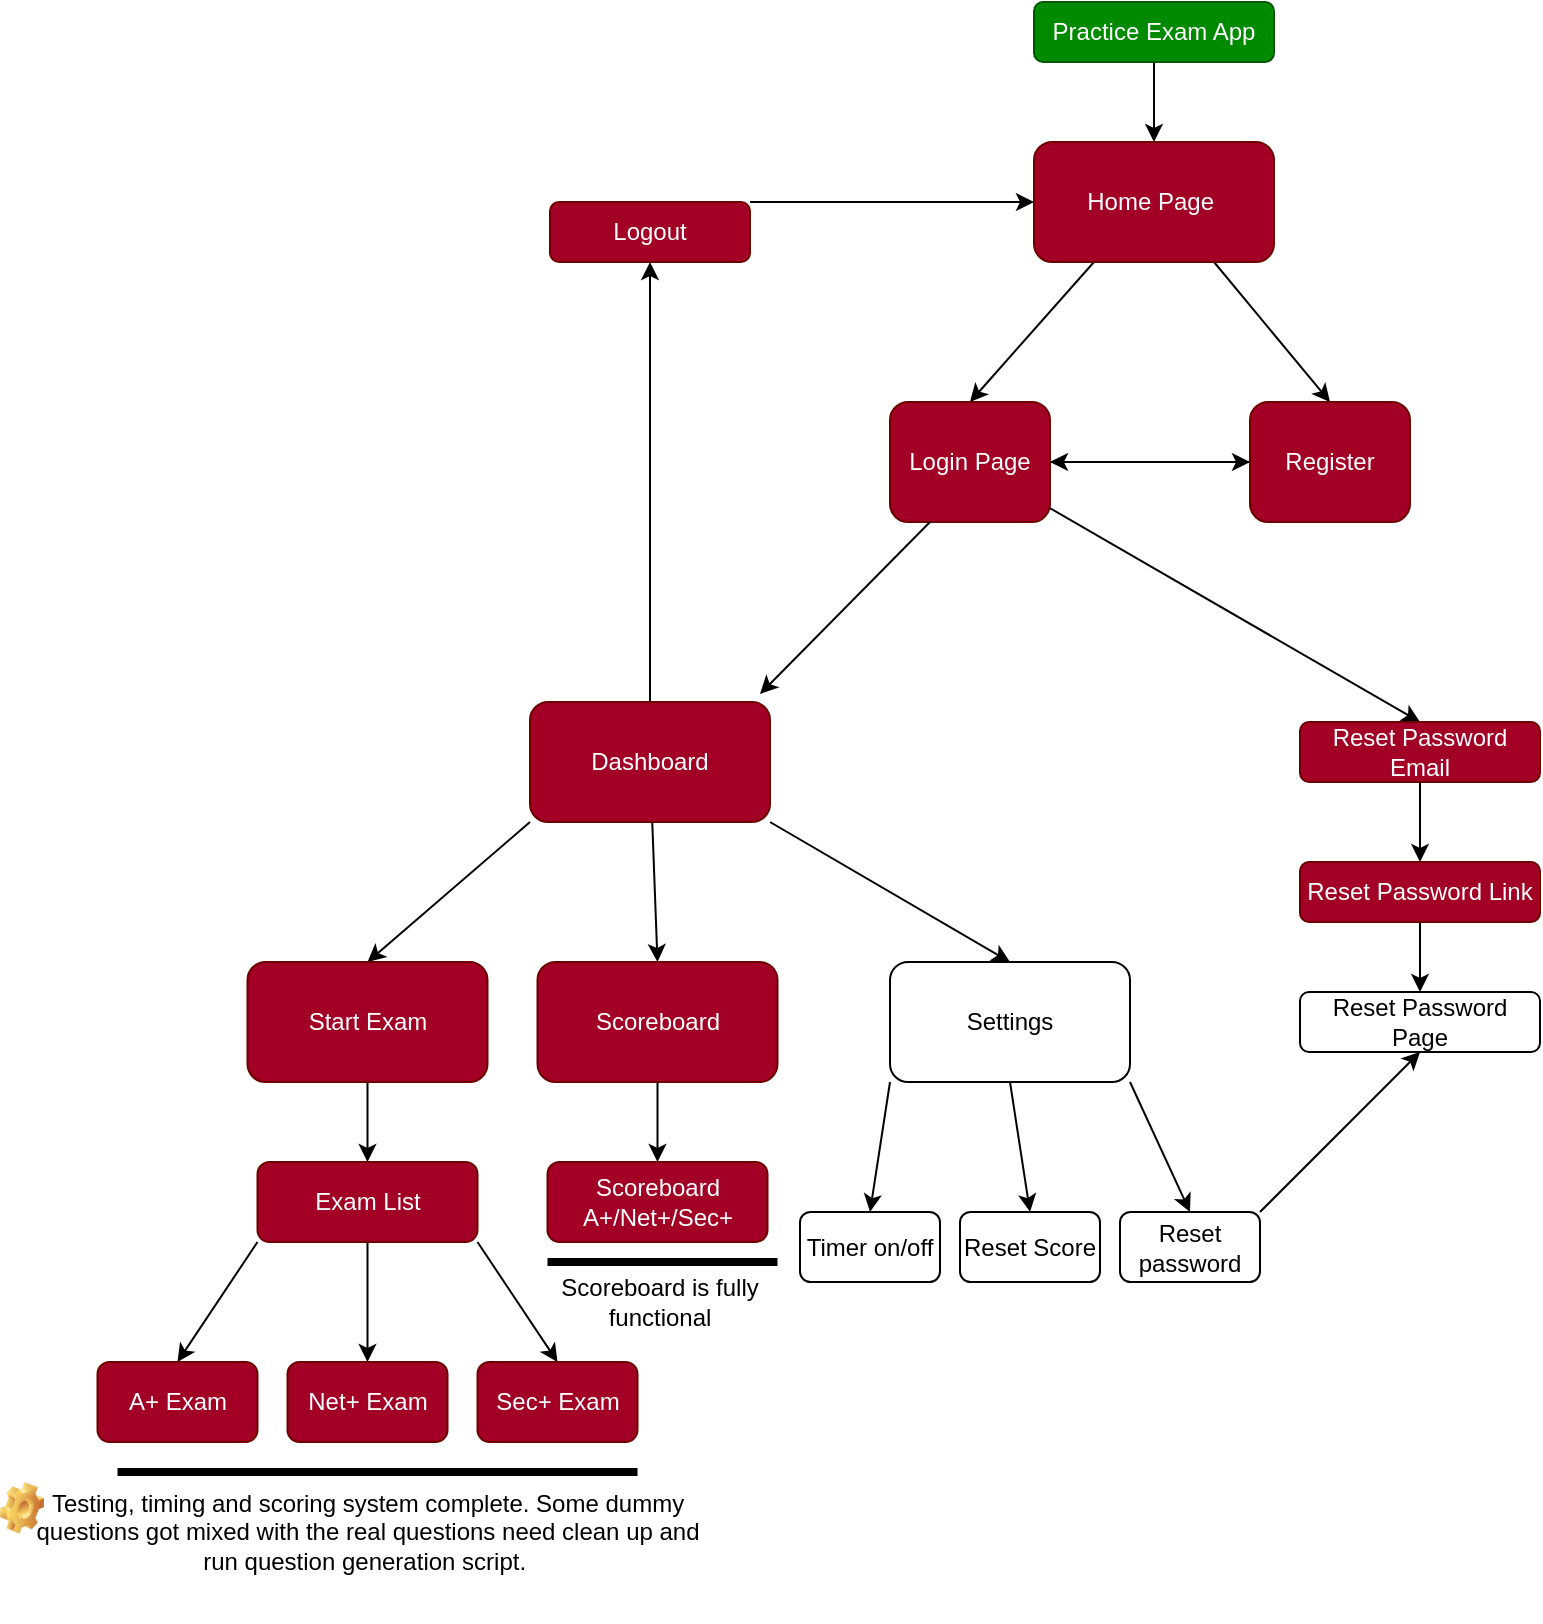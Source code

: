 <mxfile>
    <diagram id="IBvU3auWC6ODS0_HSJzR" name="Page-1">
        <mxGraphModel dx="1725" dy="857" grid="1" gridSize="10" guides="1" tooltips="1" connect="1" arrows="1" fold="1" page="1" pageScale="1" pageWidth="1200" pageHeight="1920" math="0" shadow="0">
            <root>
                <mxCell id="0"/>
                <mxCell id="1" parent="0"/>
                <mxCell id="6" style="edgeStyle=none;html=1;exitX=0.5;exitY=1;exitDx=0;exitDy=0;entryX=0.5;entryY=0;entryDx=0;entryDy=0;" parent="1" source="2" target="3" edge="1">
                    <mxGeometry relative="1" as="geometry"/>
                </mxCell>
                <mxCell id="2" value="Practice Exam App" style="rounded=1;whiteSpace=wrap;html=1;fillColor=#008a00;fontColor=#ffffff;strokeColor=#005700;" parent="1" vertex="1">
                    <mxGeometry x="547" y="10" width="120" height="30" as="geometry"/>
                </mxCell>
                <mxCell id="7" style="edgeStyle=none;html=1;exitX=0.25;exitY=1;exitDx=0;exitDy=0;entryX=0.5;entryY=0;entryDx=0;entryDy=0;" parent="1" source="3" target="8" edge="1">
                    <mxGeometry relative="1" as="geometry">
                        <mxPoint x="545" y="190" as="targetPoint"/>
                    </mxGeometry>
                </mxCell>
                <mxCell id="10" style="edgeStyle=none;html=1;exitX=0.75;exitY=1;exitDx=0;exitDy=0;entryX=0.5;entryY=0;entryDx=0;entryDy=0;" parent="1" source="3" target="9" edge="1">
                    <mxGeometry relative="1" as="geometry"/>
                </mxCell>
                <mxCell id="3" value="Home Page&amp;nbsp;" style="rounded=1;whiteSpace=wrap;html=1;fillColor=#a20025;fontColor=#ffffff;strokeColor=#6F0000;" parent="1" vertex="1">
                    <mxGeometry x="547" y="80" width="120" height="60" as="geometry"/>
                </mxCell>
                <mxCell id="14" style="edgeStyle=none;html=1;entryX=0;entryY=0.5;entryDx=0;entryDy=0;" parent="1" source="8" target="9" edge="1">
                    <mxGeometry relative="1" as="geometry"/>
                </mxCell>
                <mxCell id="17" style="edgeStyle=none;html=1;entryX=0.5;entryY=0;entryDx=0;entryDy=0;" parent="1" source="8" target="13" edge="1">
                    <mxGeometry relative="1" as="geometry"/>
                </mxCell>
                <mxCell id="8" value="Login Page" style="rounded=1;whiteSpace=wrap;html=1;fillColor=#a20025;fontColor=#ffffff;strokeColor=#6F0000;" parent="1" vertex="1">
                    <mxGeometry x="475" y="210" width="80" height="60" as="geometry"/>
                </mxCell>
                <mxCell id="18" style="edgeStyle=none;html=1;entryX=1;entryY=0.5;entryDx=0;entryDy=0;" parent="1" source="9" target="8" edge="1">
                    <mxGeometry relative="1" as="geometry"/>
                </mxCell>
                <mxCell id="9" value="Register" style="rounded=1;whiteSpace=wrap;html=1;fillColor=#a20025;fontColor=#ffffff;strokeColor=#6F0000;" parent="1" vertex="1">
                    <mxGeometry x="655" y="210" width="80" height="60" as="geometry"/>
                </mxCell>
                <mxCell id="22" style="edgeStyle=none;html=1;exitX=0;exitY=1;exitDx=0;exitDy=0;entryX=0.5;entryY=0;entryDx=0;entryDy=0;" parent="1" source="11" target="21" edge="1">
                    <mxGeometry relative="1" as="geometry">
                        <mxPoint x="225" y="480" as="targetPoint"/>
                    </mxGeometry>
                </mxCell>
                <mxCell id="25" style="edgeStyle=none;html=1;entryX=0.5;entryY=0;entryDx=0;entryDy=0;" parent="1" target="26" edge="1">
                    <mxGeometry relative="1" as="geometry">
                        <mxPoint x="455" y="500" as="targetPoint"/>
                        <mxPoint x="415" y="420" as="sourcePoint"/>
                    </mxGeometry>
                </mxCell>
                <mxCell id="27" style="edgeStyle=none;html=1;exitX=0.5;exitY=0;exitDx=0;exitDy=0;entryX=0.5;entryY=1;entryDx=0;entryDy=0;" parent="1" source="11" target="20" edge="1">
                    <mxGeometry relative="1" as="geometry"/>
                </mxCell>
                <mxCell id="56" style="edgeStyle=none;html=1;entryX=0.5;entryY=0;entryDx=0;entryDy=0;" parent="1" source="11" target="54" edge="1">
                    <mxGeometry relative="1" as="geometry"/>
                </mxCell>
                <mxCell id="11" value="Dashboard" style="rounded=1;whiteSpace=wrap;html=1;fillColor=#a20025;fontColor=#ffffff;strokeColor=#6F0000;" parent="1" vertex="1">
                    <mxGeometry x="295" y="360" width="120" height="60" as="geometry"/>
                </mxCell>
                <mxCell id="12" style="edgeStyle=none;html=1;exitX=0.25;exitY=1;exitDx=0;exitDy=0;" parent="1" source="8" edge="1">
                    <mxGeometry relative="1" as="geometry">
                        <mxPoint x="410" y="356" as="targetPoint"/>
                    </mxGeometry>
                </mxCell>
                <mxCell id="37" style="edgeStyle=none;html=1;exitX=0.5;exitY=1;exitDx=0;exitDy=0;entryX=0.5;entryY=0;entryDx=0;entryDy=0;" parent="1" source="13" target="57" edge="1">
                    <mxGeometry relative="1" as="geometry">
                        <mxPoint x="740" y="380" as="targetPoint"/>
                    </mxGeometry>
                </mxCell>
                <mxCell id="13" value="Reset Password Email" style="rounded=1;whiteSpace=wrap;html=1;fillColor=#a20025;fontColor=#ffffff;strokeColor=#6F0000;" parent="1" vertex="1">
                    <mxGeometry x="680" y="370" width="120" height="30" as="geometry"/>
                </mxCell>
                <mxCell id="28" style="edgeStyle=none;html=1;exitX=1;exitY=0;exitDx=0;exitDy=0;entryX=0;entryY=0.5;entryDx=0;entryDy=0;" parent="1" source="20" target="3" edge="1">
                    <mxGeometry relative="1" as="geometry"/>
                </mxCell>
                <mxCell id="20" value="Logout" style="rounded=1;whiteSpace=wrap;html=1;fillColor=#a20025;fontColor=#ffffff;strokeColor=#6F0000;" parent="1" vertex="1">
                    <mxGeometry x="305" y="110" width="100" height="30" as="geometry"/>
                </mxCell>
                <mxCell id="41" style="edgeStyle=none;html=1;exitX=0.5;exitY=1;exitDx=0;exitDy=0;" parent="1" source="21" target="40" edge="1">
                    <mxGeometry relative="1" as="geometry"/>
                </mxCell>
                <mxCell id="21" value="Start Exam" style="rounded=1;whiteSpace=wrap;html=1;fillColor=#a20025;fontColor=#ffffff;strokeColor=#6F0000;" parent="1" vertex="1">
                    <mxGeometry x="153.75" y="490" width="120" height="60" as="geometry"/>
                </mxCell>
                <mxCell id="38" style="edgeStyle=none;html=1;exitX=0.5;exitY=1;exitDx=0;exitDy=0;entryX=0.5;entryY=0;entryDx=0;entryDy=0;" parent="1" source="26" target="39" edge="1">
                    <mxGeometry relative="1" as="geometry">
                        <mxPoint x="605" y="530" as="targetPoint"/>
                    </mxGeometry>
                </mxCell>
                <mxCell id="72" style="edgeStyle=none;html=1;exitX=0;exitY=1;exitDx=0;exitDy=0;entryX=0.5;entryY=0;entryDx=0;entryDy=0;" edge="1" parent="1" source="26" target="32">
                    <mxGeometry relative="1" as="geometry"/>
                </mxCell>
                <mxCell id="74" style="edgeStyle=none;html=1;exitX=1;exitY=1;exitDx=0;exitDy=0;entryX=0.5;entryY=0;entryDx=0;entryDy=0;" edge="1" parent="1" source="26" target="73">
                    <mxGeometry relative="1" as="geometry"/>
                </mxCell>
                <mxCell id="26" value="Settings" style="rounded=1;whiteSpace=wrap;html=1;" parent="1" vertex="1">
                    <mxGeometry x="475" y="490" width="120" height="60" as="geometry"/>
                </mxCell>
                <mxCell id="32" value="Timer on/off" style="rounded=1;whiteSpace=wrap;html=1;" parent="1" vertex="1">
                    <mxGeometry x="430" y="615" width="70" height="35" as="geometry"/>
                </mxCell>
                <mxCell id="34" value="Reset Password Page" style="rounded=1;whiteSpace=wrap;html=1;" parent="1" vertex="1">
                    <mxGeometry x="680" y="505" width="120" height="30" as="geometry"/>
                </mxCell>
                <mxCell id="39" value="Reset Score" style="rounded=1;whiteSpace=wrap;html=1;" parent="1" vertex="1">
                    <mxGeometry x="510" y="615" width="70" height="35" as="geometry"/>
                </mxCell>
                <mxCell id="45" style="edgeStyle=none;html=1;exitX=1;exitY=1;exitDx=0;exitDy=0;entryX=0.5;entryY=0;entryDx=0;entryDy=0;" parent="1" source="40" target="44" edge="1">
                    <mxGeometry relative="1" as="geometry"/>
                </mxCell>
                <mxCell id="52" style="edgeStyle=none;html=1;exitX=0.5;exitY=1;exitDx=0;exitDy=0;entryX=0.5;entryY=0;entryDx=0;entryDy=0;" parent="1" source="40" target="47" edge="1">
                    <mxGeometry relative="1" as="geometry"/>
                </mxCell>
                <mxCell id="53" style="edgeStyle=none;html=1;exitX=0;exitY=1;exitDx=0;exitDy=0;entryX=0.5;entryY=0;entryDx=0;entryDy=0;" parent="1" source="40" target="50" edge="1">
                    <mxGeometry relative="1" as="geometry"/>
                </mxCell>
                <mxCell id="40" value="Exam List" style="rounded=1;whiteSpace=wrap;html=1;fillColor=#a20025;fontColor=#ffffff;strokeColor=#6F0000;" parent="1" vertex="1">
                    <mxGeometry x="158.75" y="590" width="110" height="40" as="geometry"/>
                </mxCell>
                <mxCell id="44" value="Sec+ Exam" style="rounded=1;whiteSpace=wrap;html=1;fillColor=#a20025;fontColor=#ffffff;strokeColor=#6F0000;" parent="1" vertex="1">
                    <mxGeometry x="268.75" y="690" width="80" height="40" as="geometry"/>
                </mxCell>
                <mxCell id="47" value="Net+ Exam" style="rounded=1;whiteSpace=wrap;html=1;fillColor=#a20025;fontColor=#ffffff;strokeColor=#6F0000;" parent="1" vertex="1">
                    <mxGeometry x="173.75" y="690" width="80" height="40" as="geometry"/>
                </mxCell>
                <mxCell id="50" value="A+ Exam" style="rounded=1;whiteSpace=wrap;html=1;fillColor=#a20025;fontColor=#ffffff;strokeColor=#6F0000;" parent="1" vertex="1">
                    <mxGeometry x="78.75" y="690" width="80" height="40" as="geometry"/>
                </mxCell>
                <mxCell id="65" value="" style="edgeStyle=none;html=1;" edge="1" parent="1" source="54" target="64">
                    <mxGeometry relative="1" as="geometry"/>
                </mxCell>
                <mxCell id="54" value="Scoreboard" style="rounded=1;whiteSpace=wrap;html=1;fillColor=#a20025;fontColor=#ffffff;strokeColor=#6F0000;" parent="1" vertex="1">
                    <mxGeometry x="298.75" y="490" width="120" height="60" as="geometry"/>
                </mxCell>
                <mxCell id="59" style="edgeStyle=none;html=1;entryX=0.5;entryY=0;entryDx=0;entryDy=0;" parent="1" source="57" target="34" edge="1">
                    <mxGeometry relative="1" as="geometry"/>
                </mxCell>
                <mxCell id="57" value="Reset Password Link" style="rounded=1;whiteSpace=wrap;html=1;fillColor=#a20025;fontColor=#ffffff;strokeColor=#6F0000;" parent="1" vertex="1">
                    <mxGeometry x="680" y="440" width="120" height="30" as="geometry"/>
                </mxCell>
                <mxCell id="61" value="Testing, timing and scoring system complete. Some dummy questions got mixed with the real questions need clean up and run question generation script.&amp;nbsp;" style="text;align=center;verticalAlign=middle;rounded=0;html=1;whiteSpace=wrap;fontStyle=0" vertex="1" parent="1">
                    <mxGeometry x="40" y="730" width="347.5" height="90" as="geometry"/>
                </mxCell>
                <mxCell id="63" value="" style="line;strokeWidth=4;html=1;perimeter=backbonePerimeter;points=[];outlineConnect=0;" vertex="1" parent="1">
                    <mxGeometry x="88.75" y="740" width="260" height="10" as="geometry"/>
                </mxCell>
                <mxCell id="64" value="Scoreboard A+/Net+/Sec+" style="rounded=1;whiteSpace=wrap;html=1;fillColor=#a20025;fontColor=#ffffff;strokeColor=#6F0000;" vertex="1" parent="1">
                    <mxGeometry x="303.75" y="590" width="110" height="40" as="geometry"/>
                </mxCell>
                <mxCell id="66" value="" style="line;strokeWidth=4;html=1;perimeter=backbonePerimeter;points=[];outlineConnect=0;" vertex="1" parent="1">
                    <mxGeometry x="303.75" y="635" width="115" height="10" as="geometry"/>
                </mxCell>
                <mxCell id="67" value="Scoreboard is fully functional" style="text;html=1;align=center;verticalAlign=middle;whiteSpace=wrap;rounded=0;" vertex="1" parent="1">
                    <mxGeometry x="301.25" y="645" width="117.5" height="30" as="geometry"/>
                </mxCell>
                <mxCell id="71" value="" style="shape=image;html=1;verticalLabelPosition=bottom;verticalAlign=top;imageAspect=1;aspect=fixed;image=img/clipart/Gear_128x128.png;strokeWidth=1;fontSize=7;" vertex="1" parent="1">
                    <mxGeometry x="30" y="750" width="22" height="25.81" as="geometry"/>
                </mxCell>
                <mxCell id="77" style="edgeStyle=none;html=1;exitX=1;exitY=0;exitDx=0;exitDy=0;entryX=0.5;entryY=1;entryDx=0;entryDy=0;" edge="1" parent="1" source="73" target="34">
                    <mxGeometry relative="1" as="geometry"/>
                </mxCell>
                <mxCell id="73" value="Reset password" style="rounded=1;whiteSpace=wrap;html=1;" vertex="1" parent="1">
                    <mxGeometry x="590" y="615" width="70" height="35" as="geometry"/>
                </mxCell>
            </root>
        </mxGraphModel>
    </diagram>
</mxfile>